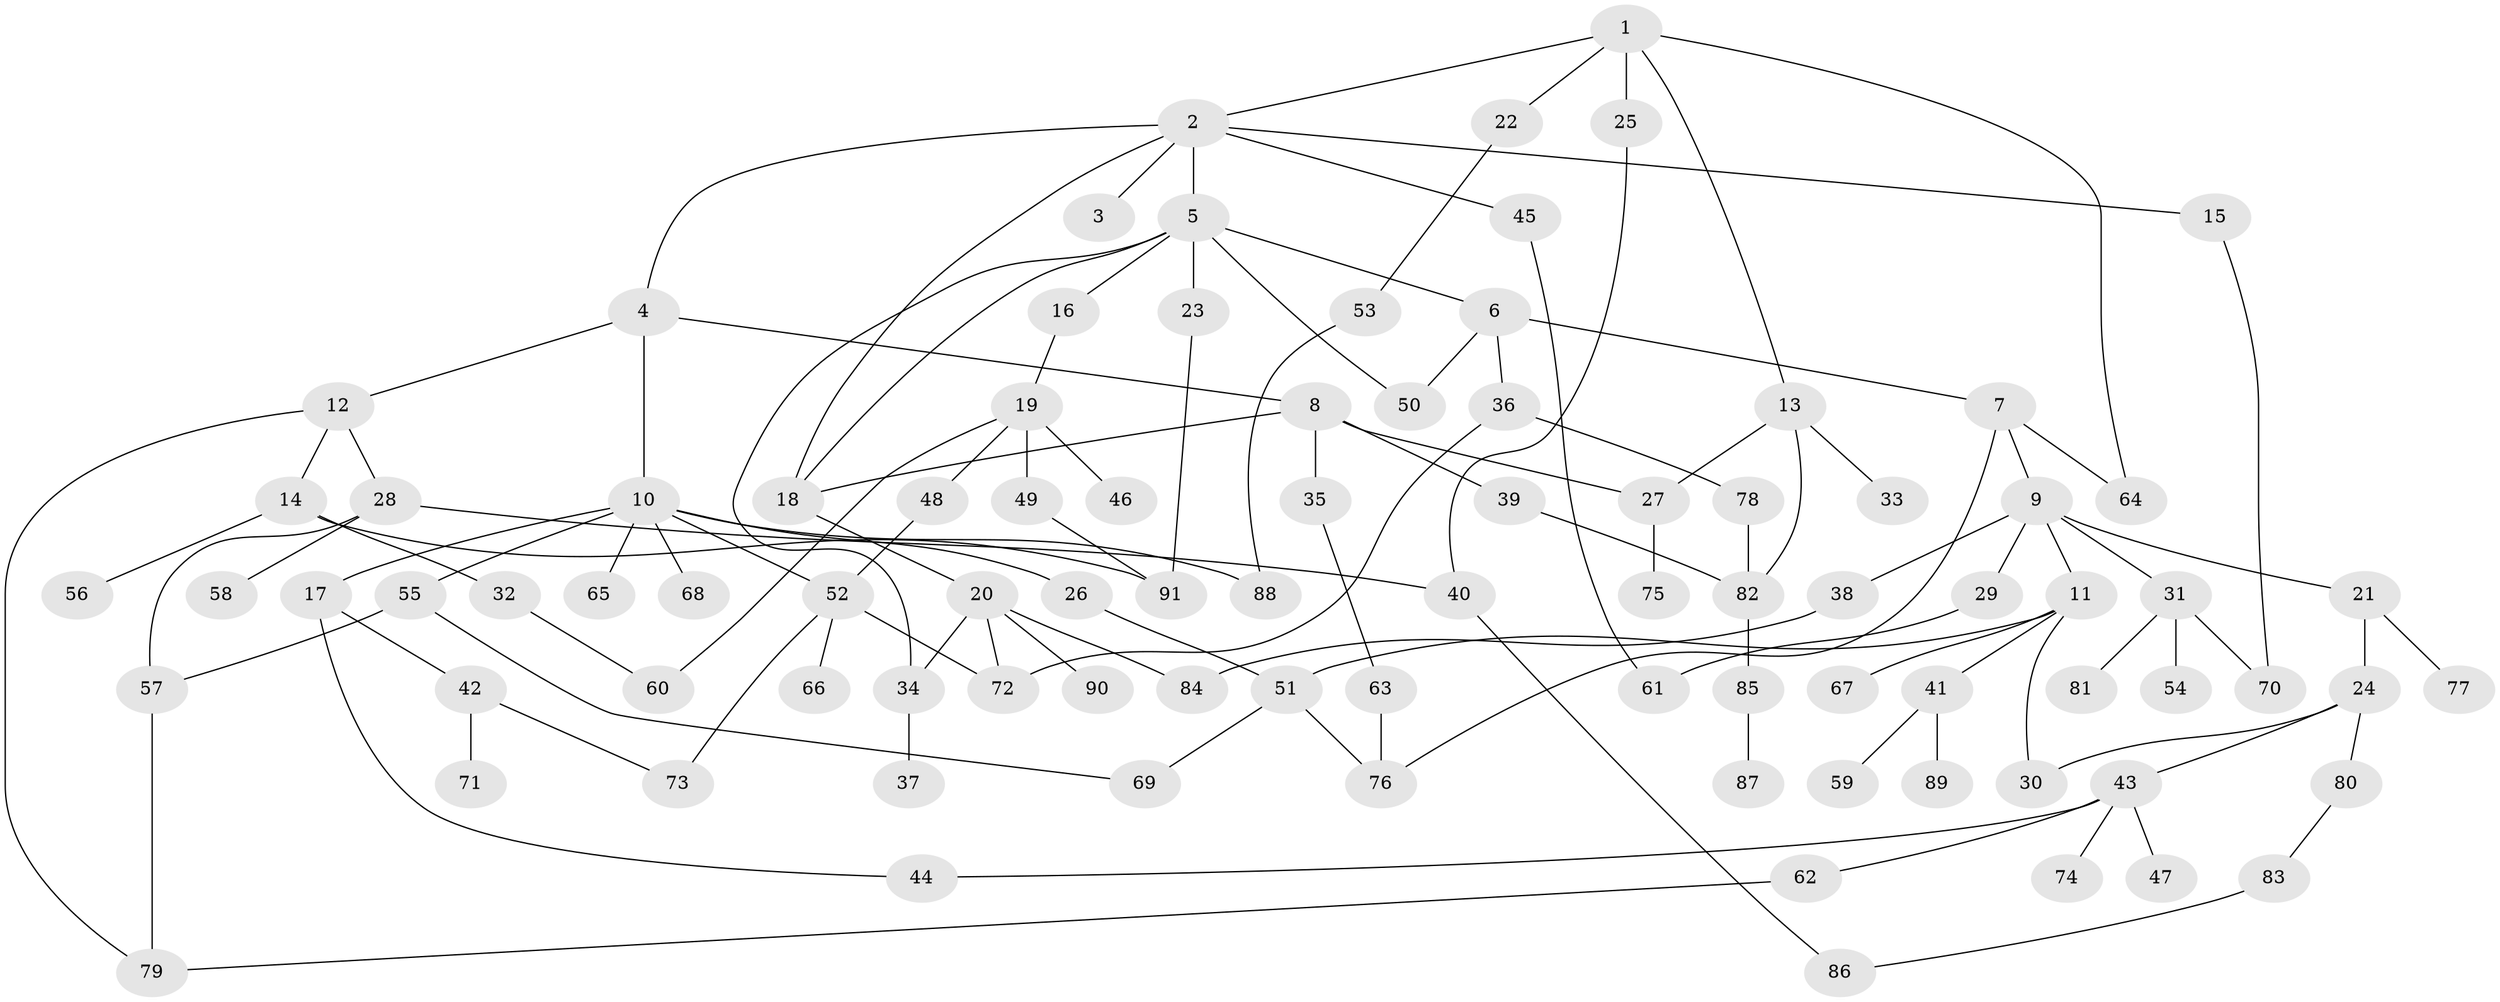 // Generated by graph-tools (version 1.1) at 2025/49/03/09/25 03:49:16]
// undirected, 91 vertices, 120 edges
graph export_dot {
graph [start="1"]
  node [color=gray90,style=filled];
  1;
  2;
  3;
  4;
  5;
  6;
  7;
  8;
  9;
  10;
  11;
  12;
  13;
  14;
  15;
  16;
  17;
  18;
  19;
  20;
  21;
  22;
  23;
  24;
  25;
  26;
  27;
  28;
  29;
  30;
  31;
  32;
  33;
  34;
  35;
  36;
  37;
  38;
  39;
  40;
  41;
  42;
  43;
  44;
  45;
  46;
  47;
  48;
  49;
  50;
  51;
  52;
  53;
  54;
  55;
  56;
  57;
  58;
  59;
  60;
  61;
  62;
  63;
  64;
  65;
  66;
  67;
  68;
  69;
  70;
  71;
  72;
  73;
  74;
  75;
  76;
  77;
  78;
  79;
  80;
  81;
  82;
  83;
  84;
  85;
  86;
  87;
  88;
  89;
  90;
  91;
  1 -- 2;
  1 -- 13;
  1 -- 22;
  1 -- 25;
  1 -- 64;
  2 -- 3;
  2 -- 4;
  2 -- 5;
  2 -- 15;
  2 -- 18;
  2 -- 45;
  4 -- 8;
  4 -- 10;
  4 -- 12;
  5 -- 6;
  5 -- 16;
  5 -- 23;
  5 -- 34;
  5 -- 50;
  5 -- 18;
  6 -- 7;
  6 -- 36;
  6 -- 50;
  7 -- 9;
  7 -- 64;
  7 -- 76;
  8 -- 35;
  8 -- 39;
  8 -- 27;
  8 -- 18;
  9 -- 11;
  9 -- 21;
  9 -- 29;
  9 -- 31;
  9 -- 38;
  10 -- 17;
  10 -- 26;
  10 -- 52;
  10 -- 55;
  10 -- 65;
  10 -- 68;
  10 -- 88;
  11 -- 30;
  11 -- 41;
  11 -- 67;
  11 -- 51;
  12 -- 14;
  12 -- 28;
  12 -- 79;
  13 -- 27;
  13 -- 33;
  13 -- 82;
  14 -- 32;
  14 -- 56;
  14 -- 91;
  15 -- 70;
  16 -- 19;
  17 -- 42;
  17 -- 44;
  18 -- 20;
  19 -- 46;
  19 -- 48;
  19 -- 49;
  19 -- 60;
  20 -- 90;
  20 -- 84;
  20 -- 34;
  20 -- 72;
  21 -- 24;
  21 -- 77;
  22 -- 53;
  23 -- 91;
  24 -- 43;
  24 -- 80;
  24 -- 30;
  25 -- 40;
  26 -- 51;
  27 -- 75;
  28 -- 40;
  28 -- 58;
  28 -- 57;
  29 -- 61;
  31 -- 54;
  31 -- 81;
  31 -- 70;
  32 -- 60;
  34 -- 37;
  35 -- 63;
  36 -- 72;
  36 -- 78;
  38 -- 84;
  39 -- 82;
  40 -- 86;
  41 -- 59;
  41 -- 89;
  42 -- 71;
  42 -- 73;
  43 -- 44;
  43 -- 47;
  43 -- 62;
  43 -- 74;
  45 -- 61;
  48 -- 52;
  49 -- 91;
  51 -- 69;
  51 -- 76;
  52 -- 66;
  52 -- 72;
  52 -- 73;
  53 -- 88;
  55 -- 57;
  55 -- 69;
  57 -- 79;
  62 -- 79;
  63 -- 76;
  78 -- 82;
  80 -- 83;
  82 -- 85;
  83 -- 86;
  85 -- 87;
}
